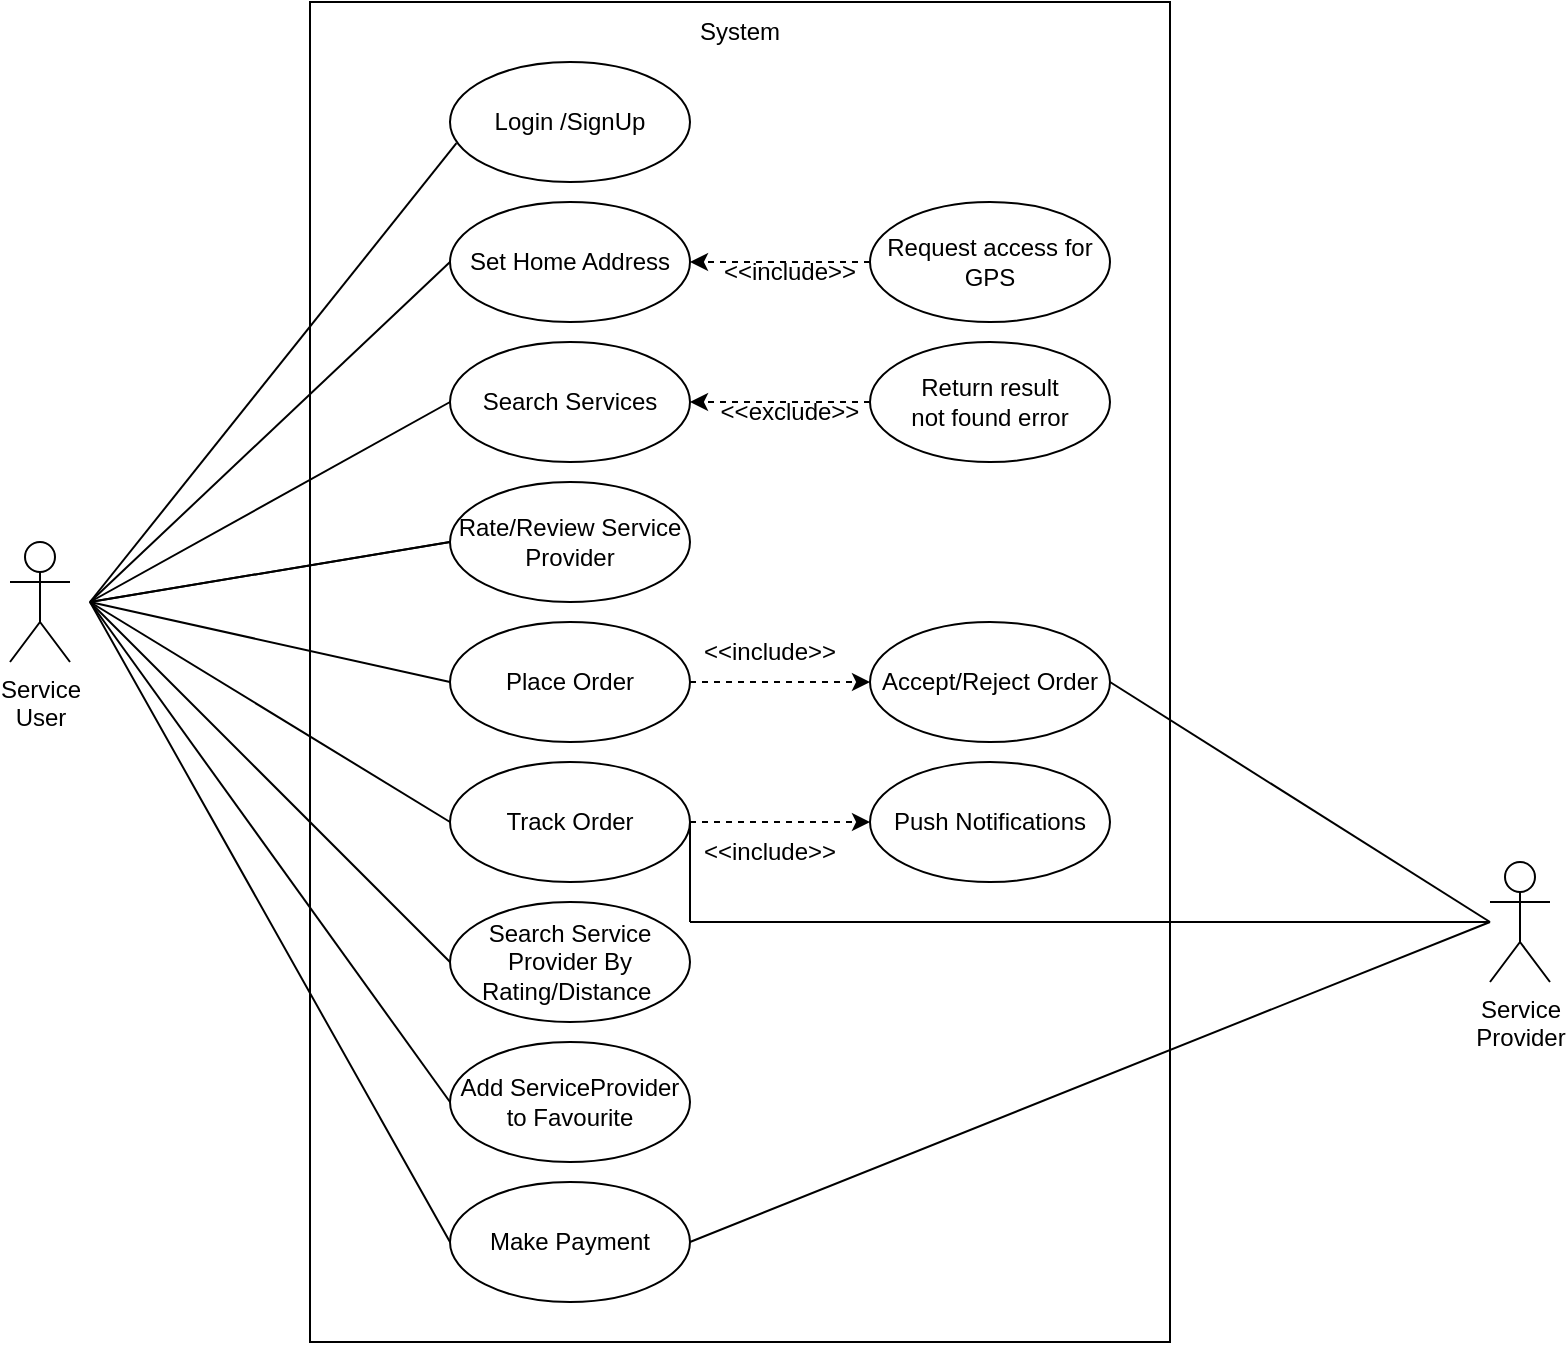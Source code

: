 <mxfile version="15.5.9"><diagram id="N4UVsTXEvMcx2Pgry4s2" name="Page-1"><mxGraphModel dx="1038" dy="487" grid="1" gridSize="10" guides="1" tooltips="1" connect="1" arrows="1" fold="1" page="1" pageScale="1" pageWidth="850" pageHeight="1100" math="0" shadow="0"><root><mxCell id="0"/><mxCell id="1" parent="0"/><mxCell id="JxAD50V75-pgLH6CoVUv-53" value="" style="group" vertex="1" connectable="0" parent="1"><mxGeometry x="40" y="50" width="770" height="670" as="geometry"/></mxCell><mxCell id="JxAD50V75-pgLH6CoVUv-24" value="" style="group" vertex="1" connectable="0" parent="JxAD50V75-pgLH6CoVUv-53"><mxGeometry x="150" width="430" height="670" as="geometry"/></mxCell><mxCell id="JxAD50V75-pgLH6CoVUv-22" value="" style="rounded=0;whiteSpace=wrap;html=1;" vertex="1" parent="JxAD50V75-pgLH6CoVUv-24"><mxGeometry width="430" height="670" as="geometry"/></mxCell><mxCell id="TbkQrCbqSui0Ju5sNmlp-1" value="Login /SignUp" style="ellipse;whiteSpace=wrap;html=1;" parent="JxAD50V75-pgLH6CoVUv-24" vertex="1"><mxGeometry x="70" y="30" width="120" height="60" as="geometry"/></mxCell><mxCell id="JxAD50V75-pgLH6CoVUv-1" value="Set Home Address" style="ellipse;whiteSpace=wrap;html=1;" vertex="1" parent="JxAD50V75-pgLH6CoVUv-24"><mxGeometry x="70" y="100" width="120" height="60" as="geometry"/></mxCell><mxCell id="JxAD50V75-pgLH6CoVUv-2" value="Search Services" style="ellipse;whiteSpace=wrap;html=1;" vertex="1" parent="JxAD50V75-pgLH6CoVUv-24"><mxGeometry x="70" y="170" width="120" height="60" as="geometry"/></mxCell><mxCell id="JxAD50V75-pgLH6CoVUv-3" value="Rate/Review Service Provider" style="ellipse;whiteSpace=wrap;html=1;" vertex="1" parent="JxAD50V75-pgLH6CoVUv-24"><mxGeometry x="70" y="240" width="120" height="60" as="geometry"/></mxCell><mxCell id="JxAD50V75-pgLH6CoVUv-4" value="Place Order" style="ellipse;whiteSpace=wrap;html=1;" vertex="1" parent="JxAD50V75-pgLH6CoVUv-24"><mxGeometry x="70" y="310" width="120" height="60" as="geometry"/></mxCell><mxCell id="JxAD50V75-pgLH6CoVUv-5" value="Track Order" style="ellipse;whiteSpace=wrap;html=1;" vertex="1" parent="JxAD50V75-pgLH6CoVUv-24"><mxGeometry x="70" y="380" width="120" height="60" as="geometry"/></mxCell><mxCell id="JxAD50V75-pgLH6CoVUv-6" value="Make Payment" style="ellipse;whiteSpace=wrap;html=1;" vertex="1" parent="JxAD50V75-pgLH6CoVUv-24"><mxGeometry x="70" y="590" width="120" height="60" as="geometry"/></mxCell><mxCell id="JxAD50V75-pgLH6CoVUv-7" value="Add ServiceProvider to Favourite" style="ellipse;whiteSpace=wrap;html=1;" vertex="1" parent="JxAD50V75-pgLH6CoVUv-24"><mxGeometry x="70" y="520" width="120" height="60" as="geometry"/></mxCell><mxCell id="JxAD50V75-pgLH6CoVUv-8" value="Search Service Provider By Rating/Distance&amp;nbsp;" style="ellipse;whiteSpace=wrap;html=1;" vertex="1" parent="JxAD50V75-pgLH6CoVUv-24"><mxGeometry x="70" y="450" width="120" height="60" as="geometry"/></mxCell><mxCell id="JxAD50V75-pgLH6CoVUv-14" style="edgeStyle=orthogonalEdgeStyle;rounded=0;orthogonalLoop=1;jettySize=auto;html=1;dashed=1;" edge="1" parent="JxAD50V75-pgLH6CoVUv-24" source="JxAD50V75-pgLH6CoVUv-9" target="JxAD50V75-pgLH6CoVUv-1"><mxGeometry relative="1" as="geometry"/></mxCell><mxCell id="JxAD50V75-pgLH6CoVUv-9" value="Request access for GPS" style="ellipse;whiteSpace=wrap;html=1;" vertex="1" parent="JxAD50V75-pgLH6CoVUv-24"><mxGeometry x="280" y="100" width="120" height="60" as="geometry"/></mxCell><mxCell id="JxAD50V75-pgLH6CoVUv-16" style="edgeStyle=orthogonalEdgeStyle;rounded=0;orthogonalLoop=1;jettySize=auto;html=1;entryX=1;entryY=0.5;entryDx=0;entryDy=0;dashed=1;" edge="1" parent="JxAD50V75-pgLH6CoVUv-24" source="JxAD50V75-pgLH6CoVUv-10" target="JxAD50V75-pgLH6CoVUv-2"><mxGeometry relative="1" as="geometry"/></mxCell><mxCell id="JxAD50V75-pgLH6CoVUv-10" value="Return result&lt;br&gt;not found error" style="ellipse;whiteSpace=wrap;html=1;" vertex="1" parent="JxAD50V75-pgLH6CoVUv-24"><mxGeometry x="280" y="170" width="120" height="60" as="geometry"/></mxCell><mxCell id="JxAD50V75-pgLH6CoVUv-11" value="Accept/Reject Order" style="ellipse;whiteSpace=wrap;html=1;" vertex="1" parent="JxAD50V75-pgLH6CoVUv-24"><mxGeometry x="280" y="310" width="120" height="60" as="geometry"/></mxCell><mxCell id="JxAD50V75-pgLH6CoVUv-18" value="" style="edgeStyle=orthogonalEdgeStyle;rounded=0;orthogonalLoop=1;jettySize=auto;html=1;dashed=1;" edge="1" parent="JxAD50V75-pgLH6CoVUv-24" source="JxAD50V75-pgLH6CoVUv-4" target="JxAD50V75-pgLH6CoVUv-11"><mxGeometry relative="1" as="geometry"/></mxCell><mxCell id="JxAD50V75-pgLH6CoVUv-12" value="Push Notifications" style="ellipse;whiteSpace=wrap;html=1;" vertex="1" parent="JxAD50V75-pgLH6CoVUv-24"><mxGeometry x="280" y="380" width="120" height="60" as="geometry"/></mxCell><mxCell id="JxAD50V75-pgLH6CoVUv-19" style="edgeStyle=orthogonalEdgeStyle;rounded=0;orthogonalLoop=1;jettySize=auto;html=1;dashed=1;" edge="1" parent="JxAD50V75-pgLH6CoVUv-24" source="JxAD50V75-pgLH6CoVUv-5" target="JxAD50V75-pgLH6CoVUv-12"><mxGeometry relative="1" as="geometry"><mxPoint x="250" y="410" as="targetPoint"/></mxGeometry></mxCell><mxCell id="JxAD50V75-pgLH6CoVUv-15" value="&amp;lt;&amp;lt;include&amp;gt;&amp;gt;" style="text;html=1;strokeColor=none;fillColor=none;align=center;verticalAlign=middle;whiteSpace=wrap;rounded=0;" vertex="1" parent="JxAD50V75-pgLH6CoVUv-24"><mxGeometry x="210" y="120" width="60" height="30" as="geometry"/></mxCell><mxCell id="JxAD50V75-pgLH6CoVUv-17" value="&amp;lt;&amp;lt;exclude&amp;gt;&amp;gt;" style="text;html=1;strokeColor=none;fillColor=none;align=center;verticalAlign=middle;whiteSpace=wrap;rounded=0;" vertex="1" parent="JxAD50V75-pgLH6CoVUv-24"><mxGeometry x="210" y="190" width="60" height="30" as="geometry"/></mxCell><mxCell id="JxAD50V75-pgLH6CoVUv-20" value="&amp;lt;&amp;lt;include&amp;gt;&amp;gt;" style="text;html=1;strokeColor=none;fillColor=none;align=center;verticalAlign=middle;whiteSpace=wrap;rounded=0;" vertex="1" parent="JxAD50V75-pgLH6CoVUv-24"><mxGeometry x="200" y="410" width="60" height="30" as="geometry"/></mxCell><mxCell id="JxAD50V75-pgLH6CoVUv-21" value="&amp;lt;&amp;lt;include&amp;gt;&amp;gt;" style="text;html=1;strokeColor=none;fillColor=none;align=center;verticalAlign=middle;whiteSpace=wrap;rounded=0;" vertex="1" parent="JxAD50V75-pgLH6CoVUv-24"><mxGeometry x="200" y="310" width="60" height="30" as="geometry"/></mxCell><mxCell id="JxAD50V75-pgLH6CoVUv-23" value="System" style="text;html=1;strokeColor=none;fillColor=none;align=center;verticalAlign=middle;whiteSpace=wrap;rounded=0;" vertex="1" parent="JxAD50V75-pgLH6CoVUv-24"><mxGeometry x="185" width="60" height="30" as="geometry"/></mxCell><mxCell id="JxAD50V75-pgLH6CoVUv-39" value="" style="endArrow=none;html=1;rounded=0;exitX=1;exitY=0.5;exitDx=0;exitDy=0;" edge="1" parent="JxAD50V75-pgLH6CoVUv-24" source="JxAD50V75-pgLH6CoVUv-5"><mxGeometry width="50" height="50" relative="1" as="geometry"><mxPoint x="150" y="430" as="sourcePoint"/><mxPoint x="190" y="460" as="targetPoint"/></mxGeometry></mxCell><mxCell id="JxAD50V75-pgLH6CoVUv-25" value="Service&lt;br&gt;Provider" style="shape=umlActor;verticalLabelPosition=bottom;verticalAlign=top;html=1;outlineConnect=0;" vertex="1" parent="JxAD50V75-pgLH6CoVUv-53"><mxGeometry x="740" y="430" width="30" height="60" as="geometry"/></mxCell><mxCell id="JxAD50V75-pgLH6CoVUv-30" value="" style="endArrow=none;html=1;rounded=0;" edge="1" parent="JxAD50V75-pgLH6CoVUv-53"><mxGeometry width="50" height="50" relative="1" as="geometry"><mxPoint x="550" y="340" as="sourcePoint"/><mxPoint x="740" y="460" as="targetPoint"/></mxGeometry></mxCell><mxCell id="JxAD50V75-pgLH6CoVUv-31" value="" style="endArrow=none;html=1;rounded=0;exitX=1;exitY=0.5;exitDx=0;exitDy=0;" edge="1" parent="JxAD50V75-pgLH6CoVUv-53" source="JxAD50V75-pgLH6CoVUv-6"><mxGeometry width="50" height="50" relative="1" as="geometry"><mxPoint x="560" y="350" as="sourcePoint"/><mxPoint x="740" y="460" as="targetPoint"/></mxGeometry></mxCell><mxCell id="JxAD50V75-pgLH6CoVUv-40" value="" style="endArrow=none;html=1;rounded=0;" edge="1" parent="JxAD50V75-pgLH6CoVUv-53"><mxGeometry width="50" height="50" relative="1" as="geometry"><mxPoint x="340" y="460" as="sourcePoint"/><mxPoint x="740" y="460" as="targetPoint"/></mxGeometry></mxCell><mxCell id="JxAD50V75-pgLH6CoVUv-42" value="Service&lt;br&gt;User" style="shape=umlActor;verticalLabelPosition=bottom;verticalAlign=top;html=1;outlineConnect=0;" vertex="1" parent="JxAD50V75-pgLH6CoVUv-53"><mxGeometry y="270" width="30" height="60" as="geometry"/></mxCell><mxCell id="JxAD50V75-pgLH6CoVUv-43" value="" style="endArrow=none;html=1;rounded=0;exitX=0.027;exitY=0.677;exitDx=0;exitDy=0;exitPerimeter=0;" edge="1" parent="JxAD50V75-pgLH6CoVUv-53" source="TbkQrCbqSui0Ju5sNmlp-1"><mxGeometry width="50" height="50" relative="1" as="geometry"><mxPoint x="290" y="230" as="sourcePoint"/><mxPoint x="40" y="300" as="targetPoint"/></mxGeometry></mxCell><mxCell id="JxAD50V75-pgLH6CoVUv-44" value="" style="endArrow=none;html=1;rounded=0;exitX=0;exitY=0.5;exitDx=0;exitDy=0;" edge="1" parent="JxAD50V75-pgLH6CoVUv-53" source="JxAD50V75-pgLH6CoVUv-1"><mxGeometry width="50" height="50" relative="1" as="geometry"><mxPoint x="233.24" y="80.62" as="sourcePoint"/><mxPoint x="40" y="300" as="targetPoint"/></mxGeometry></mxCell><mxCell id="JxAD50V75-pgLH6CoVUv-45" value="" style="endArrow=none;html=1;rounded=0;exitX=0;exitY=0.5;exitDx=0;exitDy=0;" edge="1" parent="JxAD50V75-pgLH6CoVUv-53" source="JxAD50V75-pgLH6CoVUv-2"><mxGeometry width="50" height="50" relative="1" as="geometry"><mxPoint x="243.24" y="90.62" as="sourcePoint"/><mxPoint x="40" y="300" as="targetPoint"/></mxGeometry></mxCell><mxCell id="JxAD50V75-pgLH6CoVUv-46" value="" style="endArrow=none;html=1;rounded=0;exitX=0;exitY=0.5;exitDx=0;exitDy=0;" edge="1" parent="JxAD50V75-pgLH6CoVUv-53" source="JxAD50V75-pgLH6CoVUv-3"><mxGeometry width="50" height="50" relative="1" as="geometry"><mxPoint x="253.24" y="100.62" as="sourcePoint"/><mxPoint x="40" y="300" as="targetPoint"/></mxGeometry></mxCell><mxCell id="JxAD50V75-pgLH6CoVUv-47" value="" style="endArrow=none;html=1;rounded=0;exitX=0;exitY=0.5;exitDx=0;exitDy=0;" edge="1" parent="JxAD50V75-pgLH6CoVUv-53" source="JxAD50V75-pgLH6CoVUv-3"><mxGeometry width="50" height="50" relative="1" as="geometry"><mxPoint x="263.24" y="110.62" as="sourcePoint"/><mxPoint x="40" y="300" as="targetPoint"/></mxGeometry></mxCell><mxCell id="JxAD50V75-pgLH6CoVUv-48" value="" style="endArrow=none;html=1;rounded=0;exitX=0;exitY=0.5;exitDx=0;exitDy=0;" edge="1" parent="JxAD50V75-pgLH6CoVUv-53" source="JxAD50V75-pgLH6CoVUv-4"><mxGeometry width="50" height="50" relative="1" as="geometry"><mxPoint x="273.24" y="120.62" as="sourcePoint"/><mxPoint x="40" y="300" as="targetPoint"/></mxGeometry></mxCell><mxCell id="JxAD50V75-pgLH6CoVUv-49" value="" style="endArrow=none;html=1;rounded=0;exitX=0;exitY=0.5;exitDx=0;exitDy=0;" edge="1" parent="JxAD50V75-pgLH6CoVUv-53" source="JxAD50V75-pgLH6CoVUv-5"><mxGeometry width="50" height="50" relative="1" as="geometry"><mxPoint x="283.24" y="130.62" as="sourcePoint"/><mxPoint x="40" y="300" as="targetPoint"/></mxGeometry></mxCell><mxCell id="JxAD50V75-pgLH6CoVUv-50" value="" style="endArrow=none;html=1;rounded=0;exitX=0;exitY=0.5;exitDx=0;exitDy=0;" edge="1" parent="JxAD50V75-pgLH6CoVUv-53" source="JxAD50V75-pgLH6CoVUv-8"><mxGeometry width="50" height="50" relative="1" as="geometry"><mxPoint x="293.24" y="140.62" as="sourcePoint"/><mxPoint x="40" y="300" as="targetPoint"/></mxGeometry></mxCell><mxCell id="JxAD50V75-pgLH6CoVUv-51" value="" style="endArrow=none;html=1;rounded=0;exitX=0;exitY=0.5;exitDx=0;exitDy=0;" edge="1" parent="JxAD50V75-pgLH6CoVUv-53" source="JxAD50V75-pgLH6CoVUv-7"><mxGeometry width="50" height="50" relative="1" as="geometry"><mxPoint x="303.24" y="150.62" as="sourcePoint"/><mxPoint x="40" y="300" as="targetPoint"/></mxGeometry></mxCell><mxCell id="JxAD50V75-pgLH6CoVUv-52" value="" style="endArrow=none;html=1;rounded=0;exitX=0;exitY=0.5;exitDx=0;exitDy=0;" edge="1" parent="JxAD50V75-pgLH6CoVUv-53" source="JxAD50V75-pgLH6CoVUv-6"><mxGeometry width="50" height="50" relative="1" as="geometry"><mxPoint x="313.24" y="160.62" as="sourcePoint"/><mxPoint x="40" y="300" as="targetPoint"/></mxGeometry></mxCell></root></mxGraphModel></diagram></mxfile>
